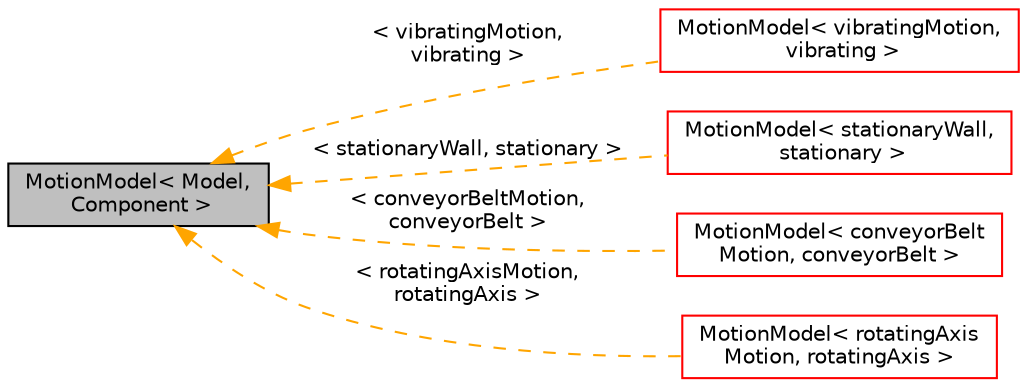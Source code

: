 digraph "MotionModel&lt; Model, Component &gt;"
{
 // LATEX_PDF_SIZE
  edge [fontname="Helvetica",fontsize="10",labelfontname="Helvetica",labelfontsize="10"];
  node [fontname="Helvetica",fontsize="10",shape=record];
  rankdir="LR";
  Node1 [label="MotionModel\< Model,\l Component \>",height=0.2,width=0.4,color="black", fillcolor="grey75", style="filled", fontcolor="black",tooltip="Motion model abstract class (CRTP) for all the motion models."];
  Node1 -> Node2 [dir="back",color="orange",fontsize="10",style="dashed",label=" \< vibratingMotion,\l vibrating \>" ,fontname="Helvetica"];
  Node2 [label="MotionModel\< vibratingMotion,\l vibrating \>",height=0.2,width=0.4,color="red", fillcolor="white", style="filled",URL="$classpFlow_1_1MotionModel.html",tooltip=" "];
  Node1 -> Node4 [dir="back",color="orange",fontsize="10",style="dashed",label=" \< stationaryWall, stationary \>" ,fontname="Helvetica"];
  Node4 [label="MotionModel\< stationaryWall,\l stationary \>",height=0.2,width=0.4,color="red", fillcolor="white", style="filled",URL="$classpFlow_1_1MotionModel.html",tooltip=" "];
  Node1 -> Node6 [dir="back",color="orange",fontsize="10",style="dashed",label=" \< conveyorBeltMotion,\l conveyorBelt \>" ,fontname="Helvetica"];
  Node6 [label="MotionModel\< conveyorBelt\lMotion, conveyorBelt \>",height=0.2,width=0.4,color="red", fillcolor="white", style="filled",URL="$classpFlow_1_1MotionModel.html",tooltip=" "];
  Node1 -> Node8 [dir="back",color="orange",fontsize="10",style="dashed",label=" \< rotatingAxisMotion,\l rotatingAxis \>" ,fontname="Helvetica"];
  Node8 [label="MotionModel\< rotatingAxis\lMotion, rotatingAxis \>",height=0.2,width=0.4,color="red", fillcolor="white", style="filled",URL="$classpFlow_1_1MotionModel.html",tooltip=" "];
}
